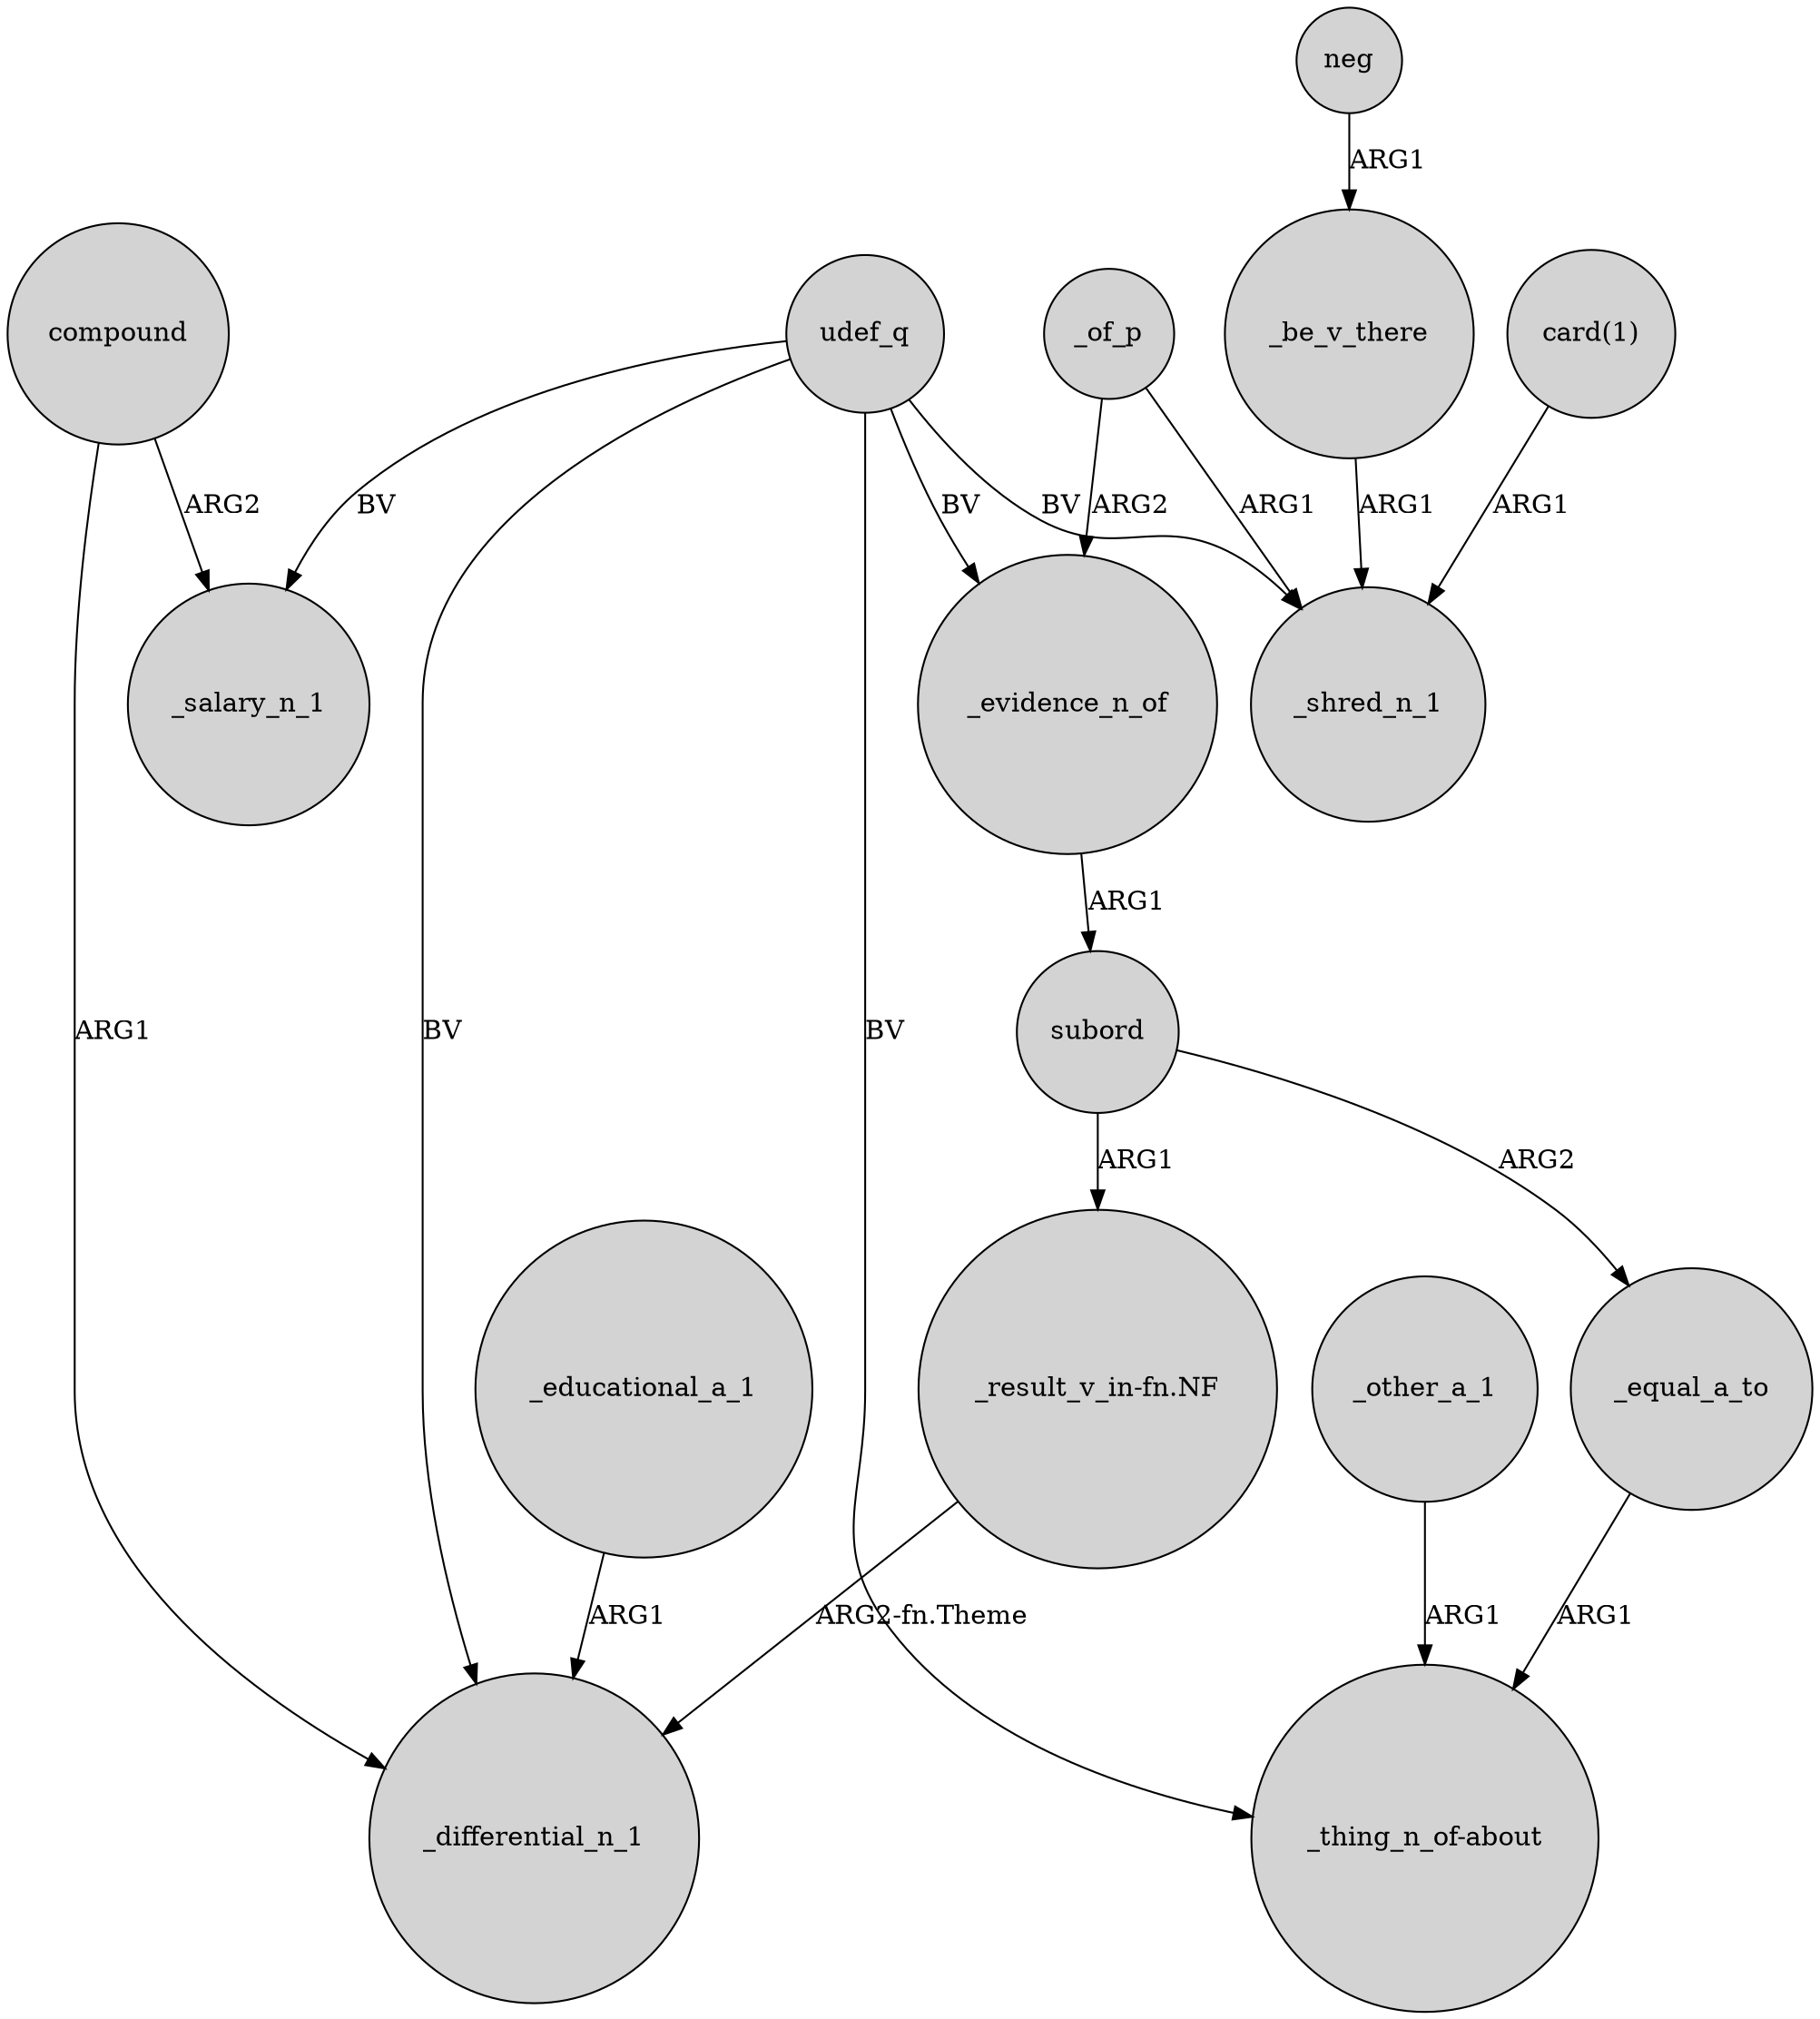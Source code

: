 digraph {
	node [shape=circle style=filled]
	udef_q -> "_thing_n_of-about" [label=BV]
	compound -> _salary_n_1 [label=ARG2]
	_evidence_n_of -> subord [label=ARG1]
	_educational_a_1 -> _differential_n_1 [label=ARG1]
	compound -> _differential_n_1 [label=ARG1]
	udef_q -> _evidence_n_of [label=BV]
	_equal_a_to -> "_thing_n_of-about" [label=ARG1]
	"card(1)" -> _shred_n_1 [label=ARG1]
	_other_a_1 -> "_thing_n_of-about" [label=ARG1]
	udef_q -> _shred_n_1 [label=BV]
	_of_p -> _shred_n_1 [label=ARG1]
	_be_v_there -> _shred_n_1 [label=ARG1]
	"_result_v_in-fn.NF" -> _differential_n_1 [label="ARG2-fn.Theme"]
	subord -> "_result_v_in-fn.NF" [label=ARG1]
	udef_q -> _differential_n_1 [label=BV]
	_of_p -> _evidence_n_of [label=ARG2]
	subord -> _equal_a_to [label=ARG2]
	neg -> _be_v_there [label=ARG1]
	udef_q -> _salary_n_1 [label=BV]
}
